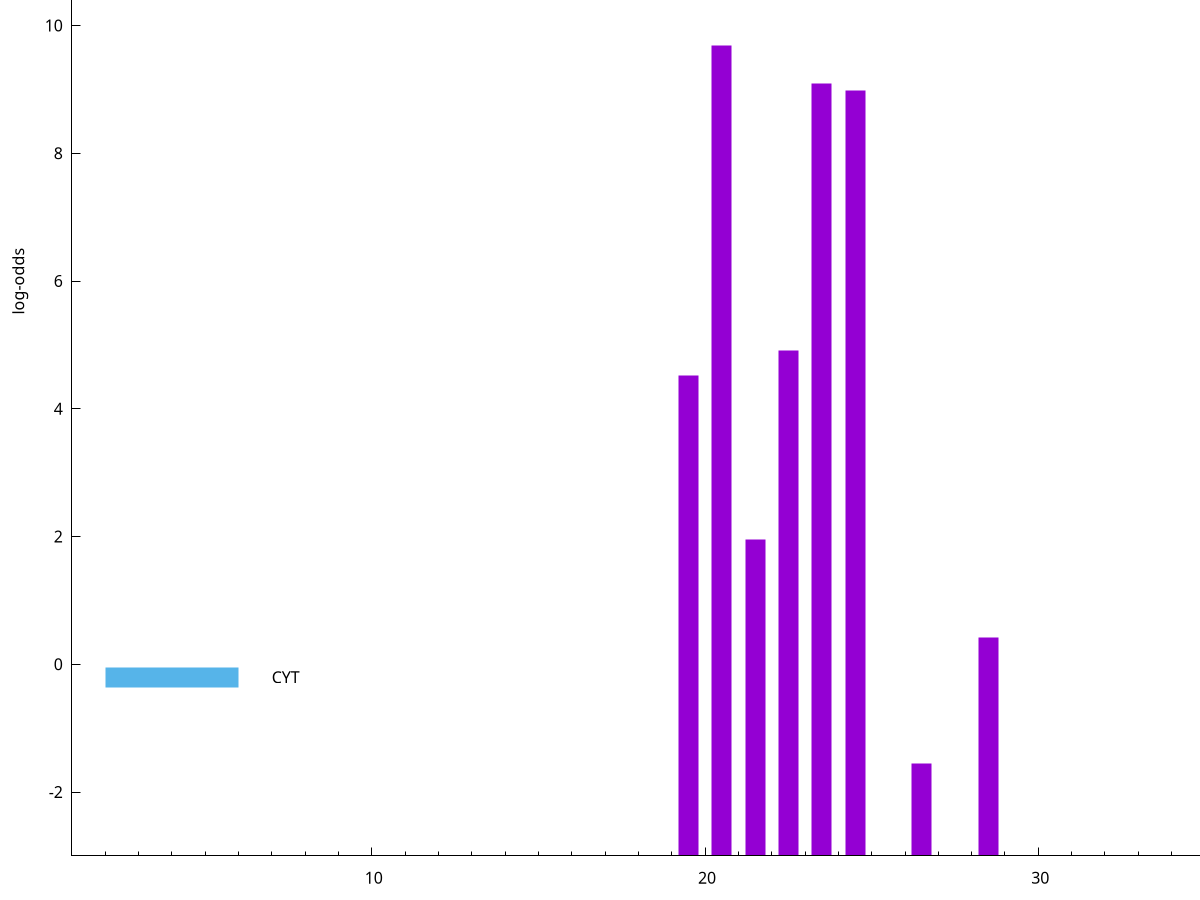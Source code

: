 set title "LipoP predictions for SRR5666563.gff"
set size 2., 1.4
set xrange [1:70] 
set mxtics 10
set yrange [-3:15]
set y2range [0:18]
set ylabel "log-odds"
set term postscript eps color solid "Helvetica" 30
set output "SRR5666563.gff4.eps"
set arrow from 2,10.9193 to 6,10.9193 nohead lt 1 lw 20
set label "SpI" at 7,10.9193
set arrow from 2,-0.200913 to 6,-0.200913 nohead lt 3 lw 20
set label "CYT" at 7,-0.200913
set arrow from 2,10.9193 to 6,10.9193 nohead lt 1 lw 20
set label "SpI" at 7,10.9193
# NOTE: The scores below are the log-odds scores with the threshold
# NOTE: subtracted (a hack to make gnuplot make the histogram all
# NOTE: look nice).
plot "-" axes x1y2 title "" with impulses lt 1 lw 20
20.500000 12.687450
23.500000 12.098860
24.500000 11.979490
22.500000 7.915190
19.500000 7.525490
21.500000 4.947910
28.500000 3.425260
26.500000 1.450920
e
exit
